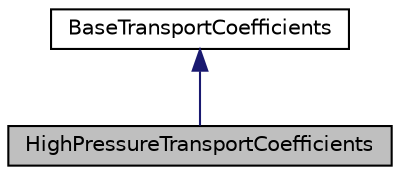 digraph "HighPressureTransportCoefficients"
{
  edge [fontname="Helvetica",fontsize="10",labelfontname="Helvetica",labelfontsize="10"];
  node [fontname="Helvetica",fontsize="10",shape=record];
  Node0 [label="HighPressureTransportCoefficients",height=0.2,width=0.4,color="black", fillcolor="grey75", style="filled", fontcolor="black"];
  Node1 -> Node0 [dir="back",color="midnightblue",fontsize="10",style="solid",fontname="Helvetica"];
  Node1 [label="BaseTransportCoefficients",height=0.2,width=0.4,color="black", fillcolor="white", style="filled",URL="$classBaseTransportCoefficients.html",tooltip="High-pressure transport coefficients. "];
}
